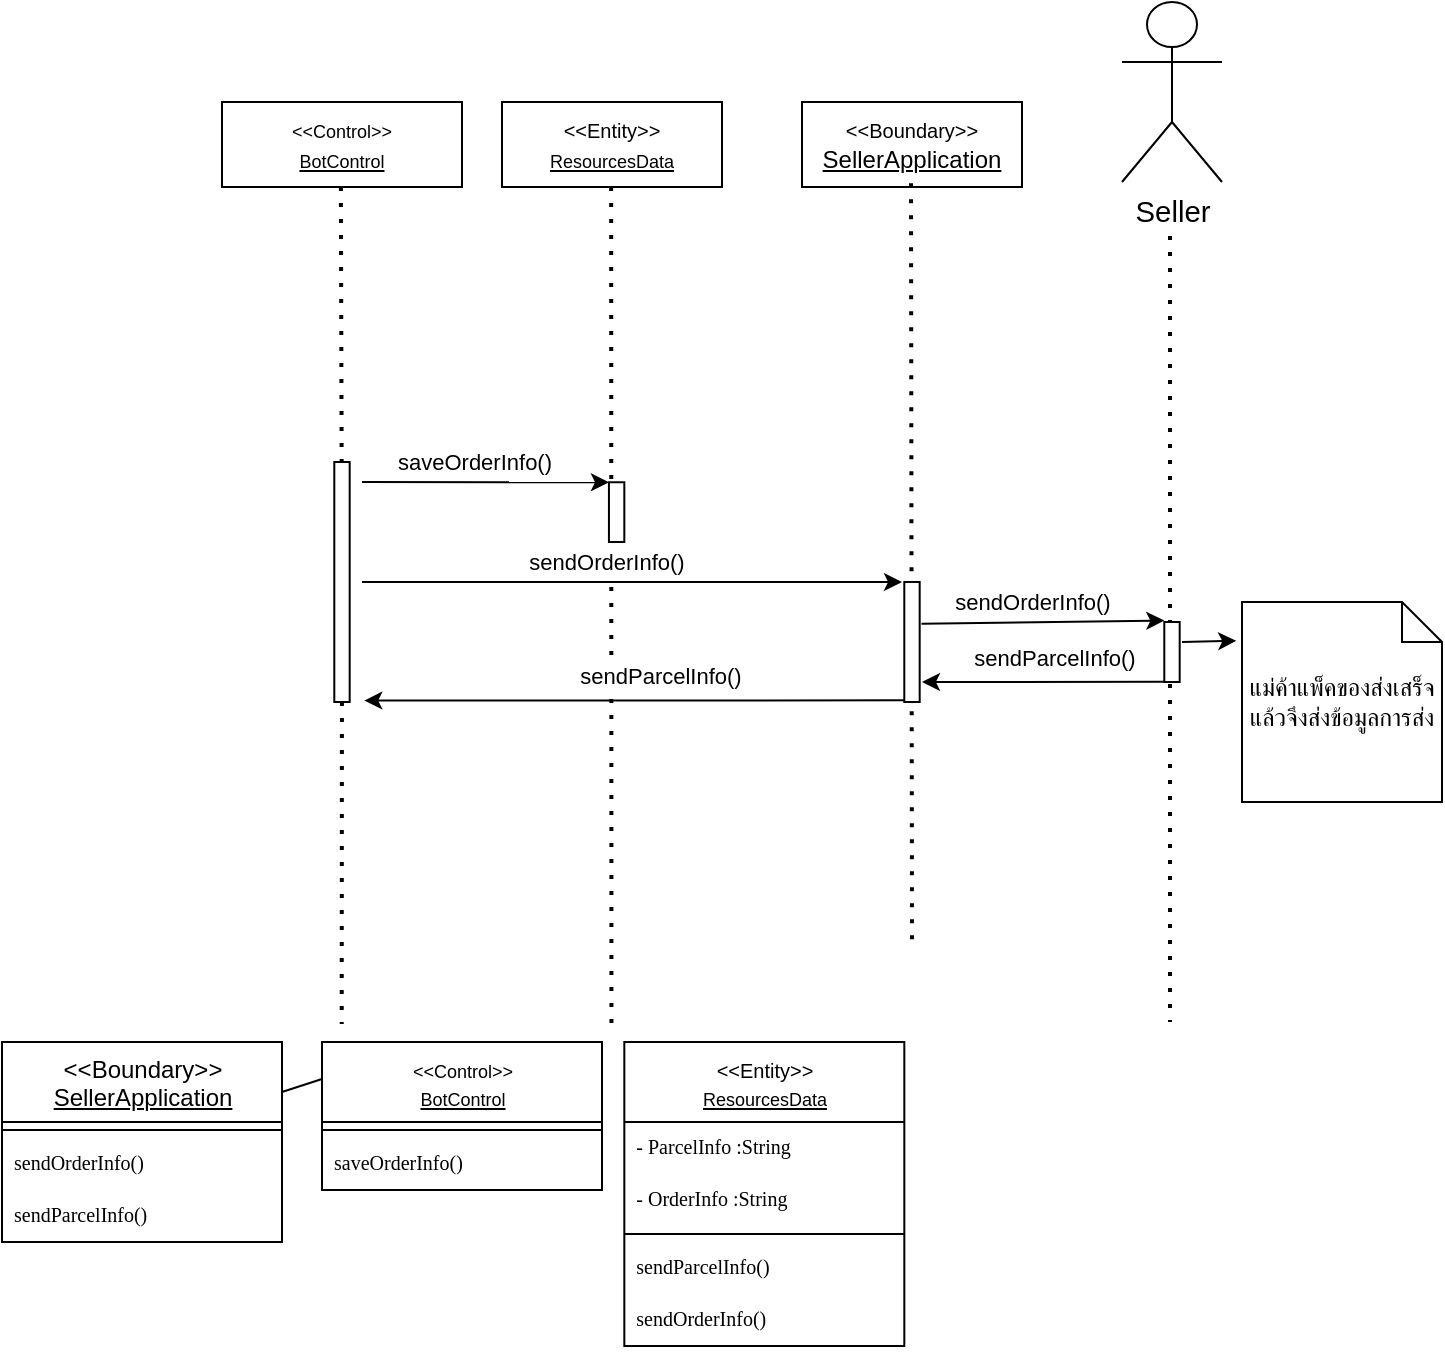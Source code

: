 <mxfile>
    <diagram id="d7DA9e-ZoQoR7S19mL9e" name="Page-1">
        <mxGraphModel dx="842" dy="438" grid="1" gridSize="10" guides="1" tooltips="1" connect="1" arrows="1" fold="1" page="1" pageScale="1" pageWidth="850" pageHeight="1100" math="0" shadow="0">
            <root>
                <mxCell id="0"/>
                <mxCell id="1" parent="0"/>
                <mxCell id="R_9evqG5vvpmDH1AVUTq-14" value="" style="endArrow=none;dashed=1;html=1;dashPattern=1 3;strokeWidth=2;startArrow=none;" parent="1" edge="1" source="-LWux3kEELFX-C1XBdSF-1">
                    <mxGeometry width="50" height="50" relative="1" as="geometry">
                        <mxPoint x="259.44" y="122.5" as="sourcePoint"/>
                        <mxPoint x="259.86" y="541" as="targetPoint"/>
                        <Array as="points"/>
                    </mxGeometry>
                </mxCell>
                <mxCell id="dVsDmA-0jhlZZR-_lyLr-7" value="&lt;font style=&quot;font-size: 9px;&quot;&gt;&amp;lt;&amp;lt;Control&amp;gt;&amp;gt;&lt;br&gt;&lt;u&gt;BotControl&lt;/u&gt;&lt;br&gt;&lt;/font&gt;" style="rounded=0;whiteSpace=wrap;html=1;" parent="1" vertex="1">
                    <mxGeometry x="200" y="80" width="120" height="42.5" as="geometry"/>
                </mxCell>
                <mxCell id="dVsDmA-0jhlZZR-_lyLr-8" value="&lt;font style=&quot;&quot;&gt;&lt;font size=&quot;1&quot;&gt;&amp;lt;&amp;lt;Entity&amp;gt;&amp;gt;&lt;/font&gt;&lt;br&gt;&lt;span style=&quot;text-align: left;&quot;&gt;&lt;font style=&quot;font-size: 9px;&quot;&gt;&lt;u&gt;ResourcesData&lt;/u&gt;&lt;/font&gt;&lt;/span&gt;&lt;br&gt;&lt;/font&gt;" style="rounded=0;whiteSpace=wrap;html=1;" parent="1" vertex="1">
                    <mxGeometry x="340" y="80" width="110" height="42.5" as="geometry"/>
                </mxCell>
                <mxCell id="R_9evqG5vvpmDH1AVUTq-4" value="" style="endArrow=classic;html=1;fontSize=9;entryX=0;entryY=0;entryDx=0;entryDy=0;" parent="1" edge="1" target="R_9evqG5vvpmDH1AVUTq-20">
                    <mxGeometry width="50" height="50" relative="1" as="geometry">
                        <mxPoint x="270" y="270" as="sourcePoint"/>
                        <mxPoint x="475.272" y="270.04" as="targetPoint"/>
                    </mxGeometry>
                </mxCell>
                <mxCell id="BdFzPddjRFI9rzDZ6x4a-2" value="saveOrderInfo()" style="edgeLabel;html=1;align=center;verticalAlign=middle;resizable=0;points=[];" connectable="0" vertex="1" parent="R_9evqG5vvpmDH1AVUTq-4">
                    <mxGeometry x="-0.096" y="-1" relative="1" as="geometry">
                        <mxPoint y="-11" as="offset"/>
                    </mxGeometry>
                </mxCell>
                <mxCell id="R_9evqG5vvpmDH1AVUTq-16" value="" style="endArrow=none;dashed=1;html=1;dashPattern=1 3;strokeWidth=2;startArrow=none;" parent="1" edge="1">
                    <mxGeometry width="50" height="50" relative="1" as="geometry">
                        <mxPoint x="394.58" y="122.5" as="sourcePoint"/>
                        <mxPoint x="394.73" y="541.25" as="targetPoint"/>
                        <Array as="points"/>
                    </mxGeometry>
                </mxCell>
                <mxCell id="R_9evqG5vvpmDH1AVUTq-20" value="" style="rounded=0;whiteSpace=wrap;html=1;fontSize=9;" parent="1" vertex="1">
                    <mxGeometry x="393.47" y="270.13" width="7.69" height="29.87" as="geometry"/>
                </mxCell>
                <mxCell id="Rd5tSADxUsT_0GqaH_v_-2" value="&lt;span id=&quot;docs-internal-guid-612e1756-7fff-0070-7835-d096483c2eb9&quot;&gt;&lt;span style=&quot;font-size: 11pt; font-family: Arial; background-color: transparent; font-variant-numeric: normal; font-variant-east-asian: normal; vertical-align: baseline;&quot;&gt;Seller&lt;/span&gt;&lt;/span&gt;" style="shape=umlActor;verticalLabelPosition=bottom;verticalAlign=top;html=1;outlineConnect=0;" vertex="1" parent="1">
                    <mxGeometry x="650" y="30" width="50" height="90" as="geometry"/>
                </mxCell>
                <mxCell id="-LWux3kEELFX-C1XBdSF-2" value="" style="endArrow=none;dashed=1;html=1;dashPattern=1 3;strokeWidth=2;startArrow=none;" edge="1" parent="1" target="-LWux3kEELFX-C1XBdSF-1">
                    <mxGeometry width="50" height="50" relative="1" as="geometry">
                        <mxPoint x="259.44" y="122.5" as="sourcePoint"/>
                        <mxPoint x="259.86" y="541" as="targetPoint"/>
                        <Array as="points"/>
                    </mxGeometry>
                </mxCell>
                <mxCell id="-LWux3kEELFX-C1XBdSF-1" value="" style="rounded=0;whiteSpace=wrap;html=1;fontSize=9;" vertex="1" parent="1">
                    <mxGeometry x="256.15" y="260" width="7.69" height="120" as="geometry"/>
                </mxCell>
                <mxCell id="-LWux3kEELFX-C1XBdSF-6" value="" style="endArrow=classic;html=1;fontSize=9;" edge="1" parent="1">
                    <mxGeometry width="50" height="50" relative="1" as="geometry">
                        <mxPoint x="270" y="320" as="sourcePoint"/>
                        <mxPoint x="540" y="320" as="targetPoint"/>
                    </mxGeometry>
                </mxCell>
                <mxCell id="-LWux3kEELFX-C1XBdSF-7" value="sendOrderInfo()" style="edgeLabel;html=1;align=center;verticalAlign=middle;resizable=0;points=[];" connectable="0" vertex="1" parent="-LWux3kEELFX-C1XBdSF-6">
                    <mxGeometry x="-0.096" y="-1" relative="1" as="geometry">
                        <mxPoint y="-11" as="offset"/>
                    </mxGeometry>
                </mxCell>
                <mxCell id="-LWux3kEELFX-C1XBdSF-9" value="" style="endArrow=classic;html=1;fontSize=9;" edge="1" parent="1">
                    <mxGeometry width="50" height="50" relative="1" as="geometry">
                        <mxPoint x="541.15" y="379.17" as="sourcePoint"/>
                        <mxPoint x="271.15" y="379.3" as="targetPoint"/>
                    </mxGeometry>
                </mxCell>
                <mxCell id="-LWux3kEELFX-C1XBdSF-10" value="sendParcelInfo()" style="edgeLabel;html=1;align=center;verticalAlign=middle;resizable=0;points=[];" connectable="0" vertex="1" parent="-LWux3kEELFX-C1XBdSF-9">
                    <mxGeometry x="-0.096" y="-1" relative="1" as="geometry">
                        <mxPoint y="-11" as="offset"/>
                    </mxGeometry>
                </mxCell>
                <mxCell id="-LWux3kEELFX-C1XBdSF-12" value="แม่ค้าแพ็คของส่งเสร็จแล้วจึงส่งข้อมูลการส่ง" style="shape=note;size=20;whiteSpace=wrap;html=1;" vertex="1" parent="1">
                    <mxGeometry x="710" y="330" width="100" height="100" as="geometry"/>
                </mxCell>
                <mxCell id="-LWux3kEELFX-C1XBdSF-13" value="" style="endArrow=classic;html=1;fontSize=9;entryX=-0.029;entryY=0.194;entryDx=0;entryDy=0;entryPerimeter=0;" edge="1" parent="1" target="-LWux3kEELFX-C1XBdSF-12">
                    <mxGeometry width="50" height="50" relative="1" as="geometry">
                        <mxPoint x="680" y="350" as="sourcePoint"/>
                        <mxPoint x="681.16" y="330" as="targetPoint"/>
                    </mxGeometry>
                </mxCell>
                <mxCell id="yQWUHaEu1AzjATWj--xY-1" value="&lt;font style=&quot;&quot;&gt;&lt;font size=&quot;1&quot;&gt;&amp;lt;&amp;lt;Boundary&amp;gt;&amp;gt;&lt;br&gt;&lt;/font&gt;&lt;u&gt;SellerApplication&lt;/u&gt;&lt;br&gt;&lt;/font&gt;" style="rounded=0;whiteSpace=wrap;html=1;" vertex="1" parent="1">
                    <mxGeometry x="490" y="80" width="110" height="42.5" as="geometry"/>
                </mxCell>
                <mxCell id="yQWUHaEu1AzjATWj--xY-4" value="" style="endArrow=none;dashed=1;html=1;dashPattern=1 3;strokeWidth=2;startArrow=none;" edge="1" parent="1">
                    <mxGeometry width="50" height="50" relative="1" as="geometry">
                        <mxPoint x="544.5" y="120.63" as="sourcePoint"/>
                        <mxPoint x="545" y="500" as="targetPoint"/>
                        <Array as="points"/>
                    </mxGeometry>
                </mxCell>
                <mxCell id="yQWUHaEu1AzjATWj--xY-3" value="" style="rounded=0;whiteSpace=wrap;html=1;fontSize=9;" vertex="1" parent="1">
                    <mxGeometry x="541.15" y="320" width="7.69" height="60" as="geometry"/>
                </mxCell>
                <mxCell id="yQWUHaEu1AzjATWj--xY-8" value="" style="endArrow=classic;html=1;fontSize=9;exitX=1.119;exitY=0.347;exitDx=0;exitDy=0;exitPerimeter=0;" edge="1" parent="1" source="yQWUHaEu1AzjATWj--xY-3">
                    <mxGeometry width="50" height="50" relative="1" as="geometry">
                        <mxPoint x="560" y="339" as="sourcePoint"/>
                        <mxPoint x="671.16" y="339.31" as="targetPoint"/>
                    </mxGeometry>
                </mxCell>
                <mxCell id="yQWUHaEu1AzjATWj--xY-9" value="sendOrderInfo()" style="edgeLabel;html=1;align=center;verticalAlign=middle;resizable=0;points=[];" connectable="0" vertex="1" parent="yQWUHaEu1AzjATWj--xY-8">
                    <mxGeometry x="-0.096" y="-1" relative="1" as="geometry">
                        <mxPoint y="-11" as="offset"/>
                    </mxGeometry>
                </mxCell>
                <mxCell id="yQWUHaEu1AzjATWj--xY-10" value="" style="endArrow=classic;html=1;fontSize=9;" edge="1" parent="1">
                    <mxGeometry width="50" height="50" relative="1" as="geometry">
                        <mxPoint x="671.15" y="369.87" as="sourcePoint"/>
                        <mxPoint x="550" y="370" as="targetPoint"/>
                    </mxGeometry>
                </mxCell>
                <mxCell id="yQWUHaEu1AzjATWj--xY-11" value="sendParcelInfo()" style="edgeLabel;html=1;align=center;verticalAlign=middle;resizable=0;points=[];" connectable="0" vertex="1" parent="yQWUHaEu1AzjATWj--xY-10">
                    <mxGeometry x="-0.096" y="-1" relative="1" as="geometry">
                        <mxPoint y="-11" as="offset"/>
                    </mxGeometry>
                </mxCell>
                <mxCell id="TeZXx5AZZt2uYy-n6p1N-2" value="" style="endArrow=none;dashed=1;html=1;dashPattern=1 3;strokeWidth=2;startArrow=none;" edge="1" parent="1">
                    <mxGeometry width="50" height="50" relative="1" as="geometry">
                        <mxPoint x="674" y="147" as="sourcePoint"/>
                        <mxPoint x="674" y="540" as="targetPoint"/>
                        <Array as="points"/>
                    </mxGeometry>
                </mxCell>
                <mxCell id="TeZXx5AZZt2uYy-n6p1N-1" value="" style="rounded=0;whiteSpace=wrap;html=1;fontSize=9;" vertex="1" parent="1">
                    <mxGeometry x="671.15" y="340" width="7.69" height="30" as="geometry"/>
                </mxCell>
                <mxCell id="yegD90Zr2TMFrq19js-l-16" style="edgeStyle=none;html=1;exitX=1;exitY=0.25;exitDx=0;exitDy=0;entryX=0;entryY=0.25;entryDx=0;entryDy=0;endArrow=none;endFill=0;" edge="1" parent="1" source="yegD90Zr2TMFrq19js-l-1" target="yegD90Zr2TMFrq19js-l-6">
                    <mxGeometry relative="1" as="geometry"/>
                </mxCell>
                <mxCell id="yegD90Zr2TMFrq19js-l-1" value="&lt;span style=&quot;font-family: Helvetica; font-size: 12px; font-style: normal; font-variant-ligatures: normal; font-variant-caps: normal; font-weight: 400; letter-spacing: normal; orphans: 2; text-align: center; text-indent: 0px; text-transform: none; widows: 2; word-spacing: 0px; -webkit-text-stroke-width: 0px; text-decoration-thickness: initial; text-decoration-style: initial; text-decoration-color: initial; float: none; display: inline !important;&quot;&gt;&amp;lt;&amp;lt;Boundary&amp;gt;&amp;gt;&lt;/span&gt;&lt;br style=&quot;border-color: rgb(0, 0, 0); font-family: Helvetica; font-size: 12px; font-style: normal; font-variant-ligatures: normal; font-variant-caps: normal; font-weight: 400; letter-spacing: normal; orphans: 2; text-align: center; text-indent: 0px; text-transform: none; widows: 2; word-spacing: 0px; -webkit-text-stroke-width: 0px; text-decoration-thickness: initial; text-decoration-style: initial; text-decoration-color: initial;&quot;&gt;&lt;u style=&quot;border-color: var(--border-color);&quot;&gt;SellerApplication&lt;/u&gt;" style="swimlane;fontStyle=0;align=center;verticalAlign=top;childLayout=stackLayout;horizontal=1;startSize=40;horizontalStack=0;resizeParent=1;resizeParentMax=0;resizeLast=0;collapsible=0;marginBottom=0;html=1;" vertex="1" parent="1">
                    <mxGeometry x="90" y="550" width="140" height="100" as="geometry"/>
                </mxCell>
                <mxCell id="yegD90Zr2TMFrq19js-l-2" value="" style="line;strokeWidth=1;fillColor=none;align=left;verticalAlign=middle;spacingTop=-1;spacingLeft=3;spacingRight=3;rotatable=0;labelPosition=right;points=[];portConstraint=eastwest;" vertex="1" parent="yegD90Zr2TMFrq19js-l-1">
                    <mxGeometry y="40" width="140" height="8" as="geometry"/>
                </mxCell>
                <mxCell id="yegD90Zr2TMFrq19js-l-3" value="sendOrderInfo()" style="text;strokeColor=none;fillColor=none;align=left;verticalAlign=top;spacingLeft=4;spacingRight=4;overflow=hidden;rotatable=0;points=[[0,0.5],[1,0.5]];portConstraint=eastwest;strokeWidth=0;fontFamily=Tahoma;fontSize=10;" vertex="1" parent="yegD90Zr2TMFrq19js-l-1">
                    <mxGeometry y="48" width="140" height="26" as="geometry"/>
                </mxCell>
                <mxCell id="yegD90Zr2TMFrq19js-l-4" value="sendParcelInfo()" style="text;strokeColor=none;fillColor=none;align=left;verticalAlign=top;spacingLeft=4;spacingRight=4;overflow=hidden;rotatable=0;points=[[0,0.5],[1,0.5]];portConstraint=eastwest;strokeWidth=0;fontFamily=Tahoma;fontSize=10;" vertex="1" parent="yegD90Zr2TMFrq19js-l-1">
                    <mxGeometry y="74" width="140" height="26" as="geometry"/>
                </mxCell>
                <mxCell id="yegD90Zr2TMFrq19js-l-6" value="&lt;span style=&quot;font-size: 9px;&quot;&gt;&amp;lt;&amp;lt;Control&amp;gt;&amp;gt;&lt;/span&gt;&lt;br style=&quot;border-color: var(--border-color); font-size: 9px;&quot;&gt;&lt;u style=&quot;border-color: var(--border-color); font-size: 9px;&quot;&gt;BotControl&lt;/u&gt;" style="swimlane;fontStyle=0;align=center;verticalAlign=top;childLayout=stackLayout;horizontal=1;startSize=40;horizontalStack=0;resizeParent=1;resizeParentMax=0;resizeLast=0;collapsible=0;marginBottom=0;html=1;" vertex="1" parent="1">
                    <mxGeometry x="250" y="550" width="140" height="74" as="geometry"/>
                </mxCell>
                <mxCell id="yegD90Zr2TMFrq19js-l-7" value="" style="line;strokeWidth=1;fillColor=none;align=left;verticalAlign=middle;spacingTop=-1;spacingLeft=3;spacingRight=3;rotatable=0;labelPosition=right;points=[];portConstraint=eastwest;" vertex="1" parent="yegD90Zr2TMFrq19js-l-6">
                    <mxGeometry y="40" width="140" height="8" as="geometry"/>
                </mxCell>
                <mxCell id="yegD90Zr2TMFrq19js-l-8" value="saveOrderInfo()" style="text;strokeColor=none;fillColor=none;align=left;verticalAlign=top;spacingLeft=4;spacingRight=4;overflow=hidden;rotatable=0;points=[[0,0.5],[1,0.5]];portConstraint=eastwest;strokeWidth=0;fontFamily=Tahoma;fontSize=10;" vertex="1" parent="yegD90Zr2TMFrq19js-l-6">
                    <mxGeometry y="48" width="140" height="26" as="geometry"/>
                </mxCell>
                <mxCell id="yegD90Zr2TMFrq19js-l-10" value="&lt;font style=&quot;border-color: var(--border-color);&quot; size=&quot;1&quot;&gt;&amp;lt;&amp;lt;Entity&amp;gt;&amp;gt;&lt;/font&gt;&lt;br style=&quot;border-color: var(--border-color);&quot;&gt;&lt;span style=&quot;border-color: var(--border-color); text-align: left;&quot;&gt;&lt;font style=&quot;border-color: var(--border-color); font-size: 9px;&quot;&gt;&lt;u style=&quot;border-color: var(--border-color);&quot;&gt;ResourcesData&lt;/u&gt;&lt;/font&gt;&lt;/span&gt;" style="swimlane;fontStyle=0;align=center;verticalAlign=top;childLayout=stackLayout;horizontal=1;startSize=40;horizontalStack=0;resizeParent=1;resizeParentMax=0;resizeLast=0;collapsible=0;marginBottom=0;html=1;" vertex="1" parent="1">
                    <mxGeometry x="401.16" y="550" width="140" height="152" as="geometry"/>
                </mxCell>
                <mxCell id="yegD90Zr2TMFrq19js-l-14" value="- ParcelInfo :String" style="text;strokeColor=none;fillColor=none;align=left;verticalAlign=top;spacingLeft=4;spacingRight=4;overflow=hidden;rotatable=0;points=[[0,0.5],[1,0.5]];portConstraint=eastwest;strokeWidth=0;fontFamily=Tahoma;fontSize=10;" vertex="1" parent="yegD90Zr2TMFrq19js-l-10">
                    <mxGeometry y="40" width="140" height="26" as="geometry"/>
                </mxCell>
                <mxCell id="yegD90Zr2TMFrq19js-l-15" value="- OrderInfo :String" style="text;strokeColor=none;fillColor=none;align=left;verticalAlign=top;spacingLeft=4;spacingRight=4;overflow=hidden;rotatable=0;points=[[0,0.5],[1,0.5]];portConstraint=eastwest;strokeWidth=0;fontFamily=Tahoma;fontSize=10;" vertex="1" parent="yegD90Zr2TMFrq19js-l-10">
                    <mxGeometry y="66" width="140" height="26" as="geometry"/>
                </mxCell>
                <mxCell id="yegD90Zr2TMFrq19js-l-11" value="" style="line;strokeWidth=1;fillColor=none;align=left;verticalAlign=middle;spacingTop=-1;spacingLeft=3;spacingRight=3;rotatable=0;labelPosition=right;points=[];portConstraint=eastwest;" vertex="1" parent="yegD90Zr2TMFrq19js-l-10">
                    <mxGeometry y="92" width="140" height="8" as="geometry"/>
                </mxCell>
                <mxCell id="yegD90Zr2TMFrq19js-l-12" value="sendParcelInfo()" style="text;strokeColor=none;fillColor=none;align=left;verticalAlign=top;spacingLeft=4;spacingRight=4;overflow=hidden;rotatable=0;points=[[0,0.5],[1,0.5]];portConstraint=eastwest;strokeWidth=0;fontFamily=Tahoma;fontSize=10;" vertex="1" parent="yegD90Zr2TMFrq19js-l-10">
                    <mxGeometry y="100" width="140" height="26" as="geometry"/>
                </mxCell>
                <mxCell id="yegD90Zr2TMFrq19js-l-13" value="sendOrderInfo()" style="text;strokeColor=none;fillColor=none;align=left;verticalAlign=top;spacingLeft=4;spacingRight=4;overflow=hidden;rotatable=0;points=[[0,0.5],[1,0.5]];portConstraint=eastwest;strokeWidth=0;fontFamily=Tahoma;fontSize=10;" vertex="1" parent="yegD90Zr2TMFrq19js-l-10">
                    <mxGeometry y="126" width="140" height="26" as="geometry"/>
                </mxCell>
            </root>
        </mxGraphModel>
    </diagram>
    <diagram id="bQvOhUf0G1NQ7vQhY-_J" name="Page-2">
        <mxGraphModel grid="1" page="1" gridSize="10" guides="1" tooltips="1" connect="1" arrows="1" fold="1" pageScale="1" pageWidth="850" pageHeight="1100" math="0" shadow="0">
            <root>
                <mxCell id="0"/>
                <mxCell id="1" parent="0"/>
                <mxCell id="rMg0WgasGkHIGYyxwaCQ-1" value="&lt;span id=&quot;docs-internal-guid-612e1756-7fff-0070-7835-d096483c2eb9&quot;&gt;&lt;span style=&quot;font-size: 11pt; font-family: Arial; background-color: transparent; font-variant-numeric: normal; font-variant-east-asian: normal; vertical-align: baseline;&quot;&gt;Seller&lt;/span&gt;&lt;/span&gt;" style="shape=umlActor;verticalLabelPosition=bottom;verticalAlign=top;html=1;outlineConnect=0;" parent="1" vertex="1">
                    <mxGeometry x="243" y="230" width="50" height="90" as="geometry"/>
                </mxCell>
                <mxCell id="rMg0WgasGkHIGYyxwaCQ-2" value="&lt;font style=&quot;font-size: 10px;&quot;&gt;SellerApplication&lt;/font&gt;" style="shape=umlBoundary;whiteSpace=wrap;html=1;" parent="1" vertex="1">
                    <mxGeometry x="521.5" y="235" width="100" height="80" as="geometry"/>
                </mxCell>
                <mxCell id="rMg0WgasGkHIGYyxwaCQ-3" value="&lt;font style=&quot;font-size: 11px;&quot;&gt;BotControl&lt;/font&gt;" style="ellipse;shape=umlControl;whiteSpace=wrap;html=1;" parent="1" vertex="1">
                    <mxGeometry x="533" y="470" width="77" height="90" as="geometry"/>
                </mxCell>
                <mxCell id="rMg0WgasGkHIGYyxwaCQ-4" value="&lt;span style=&quot;text-align: left;&quot;&gt;&lt;font style=&quot;font-size: 11px;&quot;&gt;ResourcesData&lt;/font&gt;&lt;/span&gt;" style="ellipse;shape=umlEntity;whiteSpace=wrap;html=1;" parent="1" vertex="1">
                    <mxGeometry x="233" y="480" width="80" height="80" as="geometry"/>
                </mxCell>
                <mxCell id="rMg0WgasGkHIGYyxwaCQ-6" value="" style="endArrow=none;html=1;fontSize=9;fontColor=#1C0000;entryX=-0.02;entryY=0.52;entryDx=0;entryDy=0;entryPerimeter=0;" parent="1" source="rMg0WgasGkHIGYyxwaCQ-1" target="rMg0WgasGkHIGYyxwaCQ-2" edge="1">
                    <mxGeometry width="50" height="50" relative="1" as="geometry">
                        <mxPoint x="290" y="280" as="sourcePoint"/>
                        <mxPoint x="523" y="280" as="targetPoint"/>
                    </mxGeometry>
                </mxCell>
                <mxCell id="aF-JuchOE-P9_dTqIW7H-2" value="&lt;div style=&quot;text-align: center;&quot;&gt;&lt;span style=&quot;background-color: initial;&quot;&gt;4. sendParcelInfo()&lt;/span&gt;&lt;/div&gt;&lt;div style=&quot;text-align: center;&quot;&gt;&lt;span style=&quot;background-color: initial;&quot;&gt;&lt;br&gt;&lt;/span&gt;&lt;/div&gt;" style="text;whiteSpace=wrap;html=1;" parent="1" vertex="1">
                    <mxGeometry x="360" y="290" width="110" height="40" as="geometry"/>
                </mxCell>
                <mxCell id="5VBoTyrUeDMuqECZzZnt-1" value="" style="endArrow=none;html=1;fontSize=9;fontColor=#1C0000;entryX=0.003;entryY=0.553;entryDx=0;entryDy=0;entryPerimeter=0;exitX=1;exitY=0.5;exitDx=0;exitDy=0;" parent="1" source="rMg0WgasGkHIGYyxwaCQ-4" target="rMg0WgasGkHIGYyxwaCQ-3" edge="1">
                    <mxGeometry width="50" height="50" relative="1" as="geometry">
                        <mxPoint x="320" y="520" as="sourcePoint"/>
                        <mxPoint x="529.5" y="520" as="targetPoint"/>
                    </mxGeometry>
                </mxCell>
                <mxCell id="5VBoTyrUeDMuqECZzZnt-2" value="" style="endArrow=none;html=1;fontSize=9;fontColor=#1C0000;entryX=0.518;entryY=1.017;entryDx=0;entryDy=0;entryPerimeter=0;" parent="1" source="rMg0WgasGkHIGYyxwaCQ-3" target="rMg0WgasGkHIGYyxwaCQ-2" edge="1">
                    <mxGeometry width="50" height="50" relative="1" as="geometry">
                        <mxPoint x="580" y="634.97" as="sourcePoint"/>
                        <mxPoint x="581" y="315.0" as="targetPoint"/>
                    </mxGeometry>
                </mxCell>
                <mxCell id="0kLGlTqzxg--p9vkYRGI-1" value="" style="endArrow=classic;html=1;fontSize=9;" parent="1" edge="1">
                    <mxGeometry width="50" height="50" relative="1" as="geometry">
                        <mxPoint x="520" y="555" as="sourcePoint"/>
                        <mxPoint x="320" y="555" as="targetPoint"/>
                    </mxGeometry>
                </mxCell>
                <mxCell id="0kLGlTqzxg--p9vkYRGI-4" value="1. saveOrderInfo()" style="text;whiteSpace=wrap;html=1;" parent="1" vertex="1">
                    <mxGeometry x="370" y="530" width="110" height="40" as="geometry"/>
                </mxCell>
                <mxCell id="rhIKlVIDST0Q4VdDXQ26-1" value="" style="endArrow=classic;html=1;fontSize=12;fontColor=#1C0000;" parent="1" edge="1">
                    <mxGeometry width="50" height="50" relative="1" as="geometry">
                        <mxPoint x="590" y="470" as="sourcePoint"/>
                        <mxPoint x="590" y="315" as="targetPoint"/>
                    </mxGeometry>
                </mxCell>
                <mxCell id="rhIKlVIDST0Q4VdDXQ26-2" value="2.sendOrderInfo()" style="text;whiteSpace=wrap;html=1;" parent="1" vertex="1">
                    <mxGeometry x="600" y="370" width="110" height="40" as="geometry"/>
                </mxCell>
                <mxCell id="rhIKlVIDST0Q4VdDXQ26-3" value="&lt;span style=&quot;color: rgb(0, 0, 0); font-family: Helvetica; font-size: 12px; font-style: normal; font-variant-ligatures: normal; font-variant-caps: normal; font-weight: 400; letter-spacing: normal; orphans: 2; text-align: left; text-indent: 0px; text-transform: none; widows: 2; word-spacing: 0px; -webkit-text-stroke-width: 0px; background-color: rgb(251, 251, 251); text-decoration-thickness: initial; text-decoration-style: initial; text-decoration-color: initial; float: none; display: inline !important;&quot;&gt;3.sendOrderInfo()&lt;/span&gt;" style="text;whiteSpace=wrap;html=1;fontSize=11;" parent="1" vertex="1">
                    <mxGeometry x="365" y="228" width="120" height="40" as="geometry"/>
                </mxCell>
                <mxCell id="rhIKlVIDST0Q4VdDXQ26-4" value="" style="endArrow=classic;html=1;fontSize=9;" parent="1" edge="1">
                    <mxGeometry width="50" height="50" relative="1" as="geometry">
                        <mxPoint x="513" y="260" as="sourcePoint"/>
                        <mxPoint x="313" y="260" as="targetPoint"/>
                    </mxGeometry>
                </mxCell>
                <mxCell id="rhIKlVIDST0Q4VdDXQ26-5" value="" style="endArrow=classic;html=1;fontSize=9;" parent="1" edge="1">
                    <mxGeometry width="50" height="50" relative="1" as="geometry">
                        <mxPoint x="313" y="315" as="sourcePoint"/>
                        <mxPoint x="513" y="315" as="targetPoint"/>
                    </mxGeometry>
                </mxCell>
                <mxCell id="w31f552Q4hGmnia6JQOL-1" value="" style="endArrow=classic;html=1;fontSize=9;" edge="1" parent="1">
                    <mxGeometry width="50" height="50" relative="1" as="geometry">
                        <mxPoint x="560" y="320" as="sourcePoint"/>
                        <mxPoint x="560" y="460" as="targetPoint"/>
                    </mxGeometry>
                </mxCell>
                <mxCell id="w31f552Q4hGmnia6JQOL-2" value="&lt;div style=&quot;text-align: center;&quot;&gt;&lt;span style=&quot;background-color: initial;&quot;&gt;5. sendParcelInfo()&lt;/span&gt;&lt;/div&gt;&lt;div style=&quot;text-align: center;&quot;&gt;&lt;span style=&quot;background-color: initial;&quot;&gt;&lt;br&gt;&lt;/span&gt;&lt;/div&gt;" style="text;whiteSpace=wrap;html=1;" vertex="1" parent="1">
                    <mxGeometry x="440" y="380" width="110" height="40" as="geometry"/>
                </mxCell>
            </root>
        </mxGraphModel>
    </diagram>
</mxfile>
